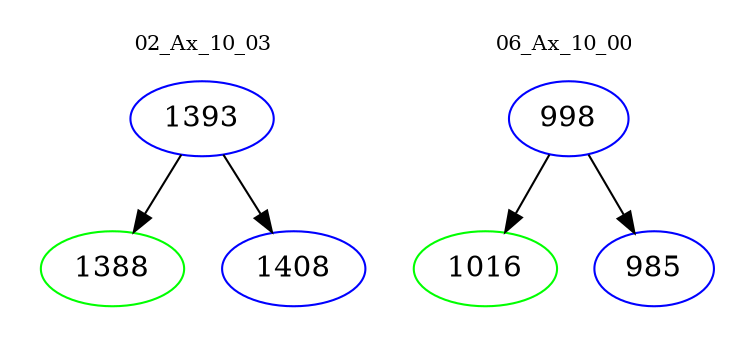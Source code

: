 digraph{
subgraph cluster_0 {
color = white
label = "02_Ax_10_03";
fontsize=10;
T0_1393 [label="1393", color="blue"]
T0_1393 -> T0_1388 [color="black"]
T0_1388 [label="1388", color="green"]
T0_1393 -> T0_1408 [color="black"]
T0_1408 [label="1408", color="blue"]
}
subgraph cluster_1 {
color = white
label = "06_Ax_10_00";
fontsize=10;
T1_998 [label="998", color="blue"]
T1_998 -> T1_1016 [color="black"]
T1_1016 [label="1016", color="green"]
T1_998 -> T1_985 [color="black"]
T1_985 [label="985", color="blue"]
}
}
